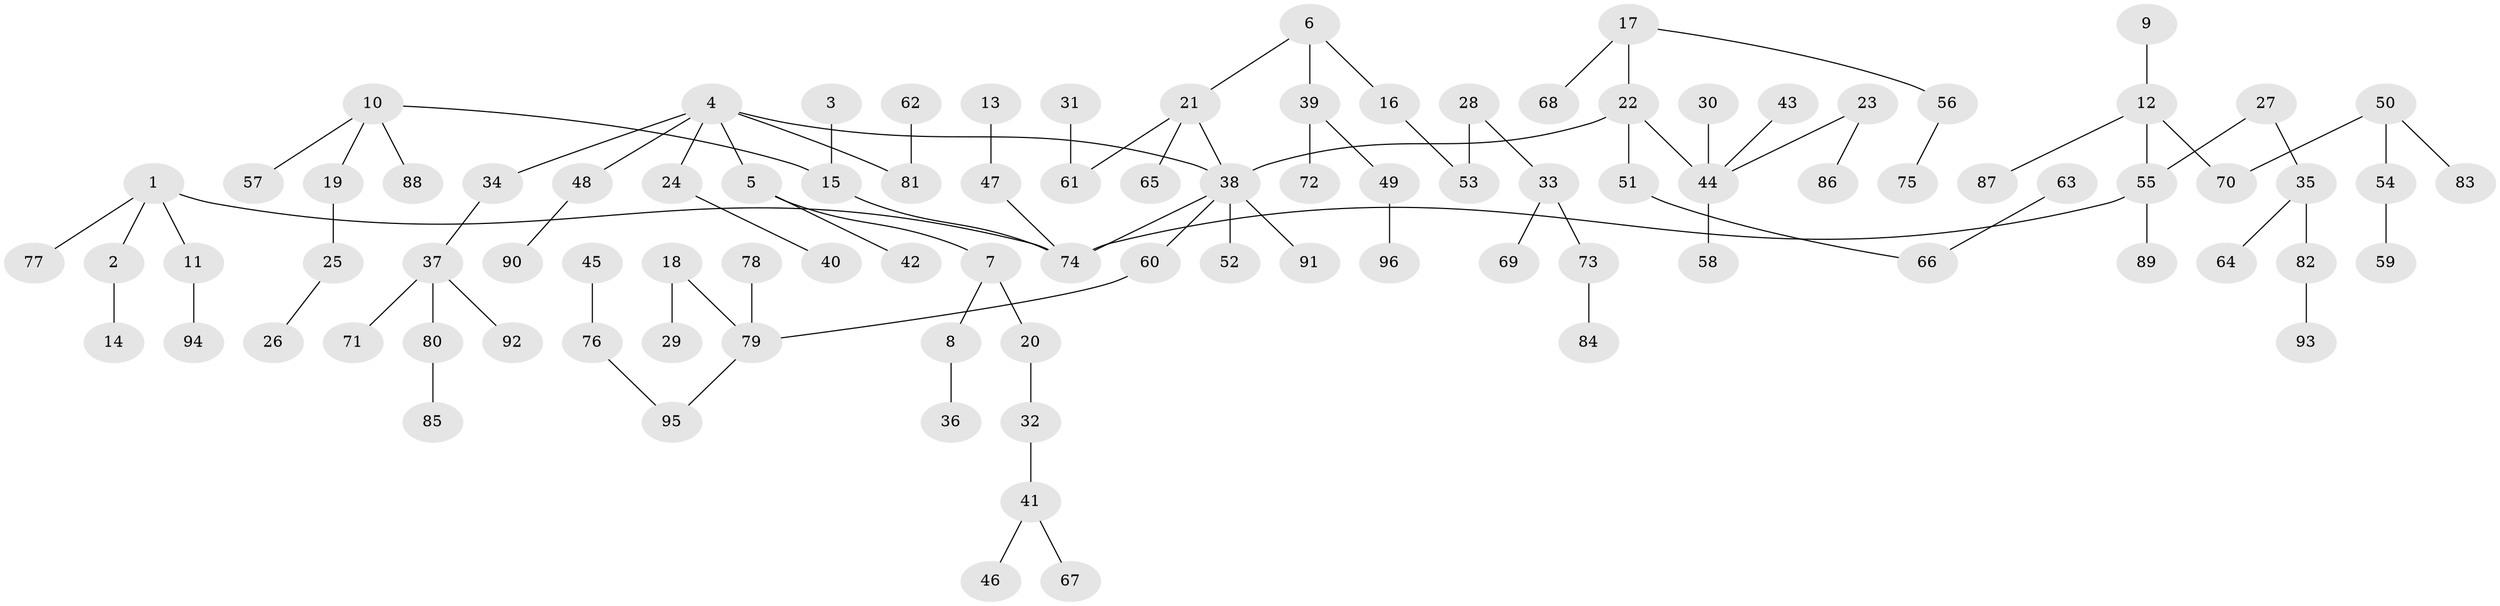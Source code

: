 // original degree distribution, {6: 0.021897810218978103, 4: 0.043795620437956206, 8: 0.0072992700729927005, 3: 0.1678832116788321, 5: 0.0364963503649635, 2: 0.2116788321167883, 1: 0.5109489051094891}
// Generated by graph-tools (version 1.1) at 2025/37/03/04/25 23:37:22]
// undirected, 96 vertices, 95 edges
graph export_dot {
  node [color=gray90,style=filled];
  1;
  2;
  3;
  4;
  5;
  6;
  7;
  8;
  9;
  10;
  11;
  12;
  13;
  14;
  15;
  16;
  17;
  18;
  19;
  20;
  21;
  22;
  23;
  24;
  25;
  26;
  27;
  28;
  29;
  30;
  31;
  32;
  33;
  34;
  35;
  36;
  37;
  38;
  39;
  40;
  41;
  42;
  43;
  44;
  45;
  46;
  47;
  48;
  49;
  50;
  51;
  52;
  53;
  54;
  55;
  56;
  57;
  58;
  59;
  60;
  61;
  62;
  63;
  64;
  65;
  66;
  67;
  68;
  69;
  70;
  71;
  72;
  73;
  74;
  75;
  76;
  77;
  78;
  79;
  80;
  81;
  82;
  83;
  84;
  85;
  86;
  87;
  88;
  89;
  90;
  91;
  92;
  93;
  94;
  95;
  96;
  1 -- 2 [weight=1.0];
  1 -- 11 [weight=1.0];
  1 -- 74 [weight=1.0];
  1 -- 77 [weight=1.0];
  2 -- 14 [weight=1.0];
  3 -- 15 [weight=1.0];
  4 -- 5 [weight=1.0];
  4 -- 24 [weight=1.0];
  4 -- 34 [weight=1.0];
  4 -- 38 [weight=1.0];
  4 -- 48 [weight=1.0];
  4 -- 81 [weight=1.0];
  5 -- 7 [weight=1.0];
  5 -- 42 [weight=1.0];
  6 -- 16 [weight=1.0];
  6 -- 21 [weight=1.0];
  6 -- 39 [weight=1.0];
  7 -- 8 [weight=1.0];
  7 -- 20 [weight=1.0];
  8 -- 36 [weight=1.0];
  9 -- 12 [weight=1.0];
  10 -- 15 [weight=1.0];
  10 -- 19 [weight=1.0];
  10 -- 57 [weight=1.0];
  10 -- 88 [weight=1.0];
  11 -- 94 [weight=1.0];
  12 -- 55 [weight=1.0];
  12 -- 70 [weight=1.0];
  12 -- 87 [weight=1.0];
  13 -- 47 [weight=1.0];
  15 -- 74 [weight=1.0];
  16 -- 53 [weight=1.0];
  17 -- 22 [weight=1.0];
  17 -- 56 [weight=1.0];
  17 -- 68 [weight=1.0];
  18 -- 29 [weight=1.0];
  18 -- 79 [weight=1.0];
  19 -- 25 [weight=1.0];
  20 -- 32 [weight=1.0];
  21 -- 38 [weight=1.0];
  21 -- 61 [weight=1.0];
  21 -- 65 [weight=1.0];
  22 -- 38 [weight=1.0];
  22 -- 44 [weight=1.0];
  22 -- 51 [weight=1.0];
  23 -- 44 [weight=1.0];
  23 -- 86 [weight=1.0];
  24 -- 40 [weight=1.0];
  25 -- 26 [weight=1.0];
  27 -- 35 [weight=1.0];
  27 -- 55 [weight=1.0];
  28 -- 33 [weight=1.0];
  28 -- 53 [weight=1.0];
  30 -- 44 [weight=1.0];
  31 -- 61 [weight=1.0];
  32 -- 41 [weight=1.0];
  33 -- 69 [weight=1.0];
  33 -- 73 [weight=1.0];
  34 -- 37 [weight=1.0];
  35 -- 64 [weight=1.0];
  35 -- 82 [weight=1.0];
  37 -- 71 [weight=1.0];
  37 -- 80 [weight=1.0];
  37 -- 92 [weight=1.0];
  38 -- 52 [weight=1.0];
  38 -- 60 [weight=1.0];
  38 -- 74 [weight=1.0];
  38 -- 91 [weight=1.0];
  39 -- 49 [weight=1.0];
  39 -- 72 [weight=1.0];
  41 -- 46 [weight=1.0];
  41 -- 67 [weight=1.0];
  43 -- 44 [weight=1.0];
  44 -- 58 [weight=1.0];
  45 -- 76 [weight=1.0];
  47 -- 74 [weight=1.0];
  48 -- 90 [weight=1.0];
  49 -- 96 [weight=1.0];
  50 -- 54 [weight=1.0];
  50 -- 70 [weight=1.0];
  50 -- 83 [weight=1.0];
  51 -- 66 [weight=1.0];
  54 -- 59 [weight=1.0];
  55 -- 74 [weight=1.0];
  55 -- 89 [weight=1.0];
  56 -- 75 [weight=1.0];
  60 -- 79 [weight=1.0];
  62 -- 81 [weight=1.0];
  63 -- 66 [weight=1.0];
  73 -- 84 [weight=1.0];
  76 -- 95 [weight=1.0];
  78 -- 79 [weight=1.0];
  79 -- 95 [weight=1.0];
  80 -- 85 [weight=1.0];
  82 -- 93 [weight=1.0];
}

